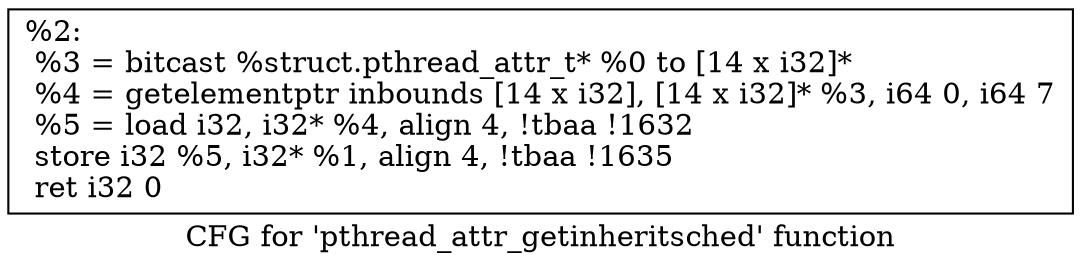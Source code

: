 digraph "CFG for 'pthread_attr_getinheritsched' function" {
	label="CFG for 'pthread_attr_getinheritsched' function";

	Node0x1ff27e0 [shape=record,label="{%2:\l  %3 = bitcast %struct.pthread_attr_t* %0 to [14 x i32]*\l  %4 = getelementptr inbounds [14 x i32], [14 x i32]* %3, i64 0, i64 7\l  %5 = load i32, i32* %4, align 4, !tbaa !1632\l  store i32 %5, i32* %1, align 4, !tbaa !1635\l  ret i32 0\l}"];
}
